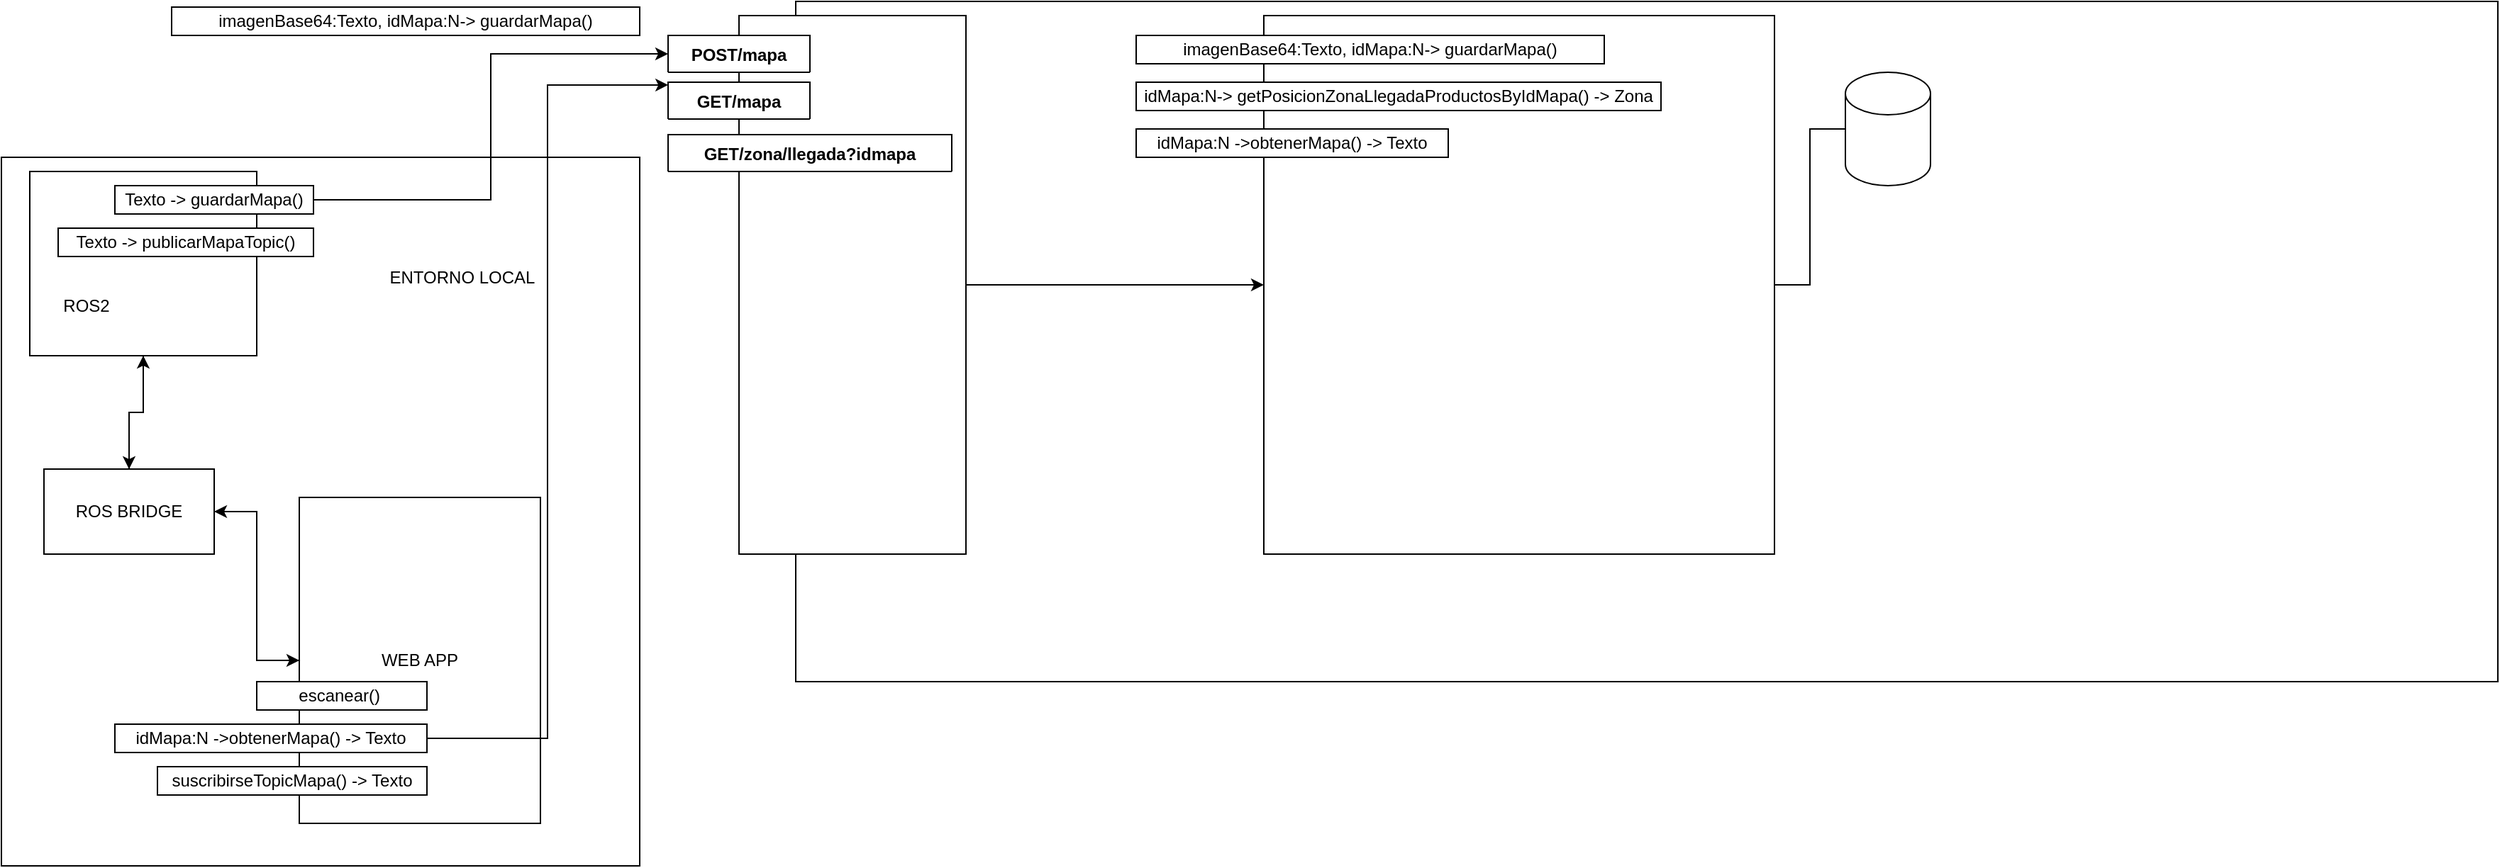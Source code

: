 <mxfile version="16.5.1" type="device" pages="2"><diagram id="qr7br0gcmP0g3dQFz3eZ" name="Logica Negocio"><mxGraphModel dx="1038" dy="649" grid="1" gridSize="10" guides="1" tooltips="1" connect="1" arrows="1" fold="1" page="1" pageScale="1" pageWidth="827" pageHeight="1169" math="0" shadow="0"><root><mxCell id="0"/><mxCell id="1" parent="0"/><mxCell id="V5HAuyEucex_Spe4lNq8-1" value="" style="rounded=0;whiteSpace=wrap;html=1;" parent="1" vertex="1"><mxGeometry x="570" y="10" width="1200" height="480" as="geometry"/></mxCell><mxCell id="V5HAuyEucex_Spe4lNq8-2" value="" style="rounded=0;whiteSpace=wrap;html=1;" parent="1" vertex="1"><mxGeometry x="10" y="120" width="450" height="500" as="geometry"/></mxCell><mxCell id="V5HAuyEucex_Spe4lNq8-14" style="edgeStyle=orthogonalEdgeStyle;rounded=0;orthogonalLoop=1;jettySize=auto;html=1;" parent="1" source="V5HAuyEucex_Spe4lNq8-3" target="V5HAuyEucex_Spe4lNq8-13" edge="1"><mxGeometry relative="1" as="geometry"/></mxCell><mxCell id="V5HAuyEucex_Spe4lNq8-19" style="edgeStyle=orthogonalEdgeStyle;rounded=0;orthogonalLoop=1;jettySize=auto;html=1;entryX=0;entryY=0.5;entryDx=0;entryDy=0;exitX=1;exitY=0.5;exitDx=0;exitDy=0;" parent="1" source="V5HAuyEucex_Spe4lNq8-24" target="1KXFwzLgJWa-YRm2-Oui-1" edge="1"><mxGeometry relative="1" as="geometry"><mxPoint x="460" y="50" as="targetPoint"/></mxGeometry></mxCell><mxCell id="V5HAuyEucex_Spe4lNq8-3" value="" style="rounded=0;whiteSpace=wrap;html=1;" parent="1" vertex="1"><mxGeometry x="30" y="130" width="160" height="130" as="geometry"/></mxCell><mxCell id="9l4VPNed63QghKo_KkzF-2" style="edgeStyle=orthogonalEdgeStyle;rounded=0;orthogonalLoop=1;jettySize=auto;html=1;entryX=1;entryY=0.5;entryDx=0;entryDy=0;endArrow=none;endFill=0;" parent="1" source="V5HAuyEucex_Spe4lNq8-4" target="V5HAuyEucex_Spe4lNq8-6" edge="1"><mxGeometry relative="1" as="geometry"/></mxCell><mxCell id="V5HAuyEucex_Spe4lNq8-4" value="" style="shape=cylinder3;whiteSpace=wrap;html=1;boundedLbl=1;backgroundOutline=1;size=15;" parent="1" vertex="1"><mxGeometry x="1310" y="60" width="60" height="80" as="geometry"/></mxCell><mxCell id="V5HAuyEucex_Spe4lNq8-20" style="edgeStyle=orthogonalEdgeStyle;rounded=0;orthogonalLoop=1;jettySize=auto;html=1;" parent="1" source="V5HAuyEucex_Spe4lNq8-5" target="V5HAuyEucex_Spe4lNq8-6" edge="1"><mxGeometry relative="1" as="geometry"/></mxCell><mxCell id="V5HAuyEucex_Spe4lNq8-5" value="" style="rounded=0;whiteSpace=wrap;html=1;" parent="1" vertex="1"><mxGeometry x="530" y="20" width="160" height="380" as="geometry"/></mxCell><mxCell id="V5HAuyEucex_Spe4lNq8-6" value="" style="rounded=0;whiteSpace=wrap;html=1;" parent="1" vertex="1"><mxGeometry x="900" y="20" width="360" height="380" as="geometry"/></mxCell><mxCell id="V5HAuyEucex_Spe4lNq8-9" value="imagenBase64:Texto, idMapa:N-&amp;gt; guardarMapa()" style="rounded=0;whiteSpace=wrap;html=1;autosize=1;" parent="1" vertex="1"><mxGeometry x="810" y="34" width="330" height="20" as="geometry"/></mxCell><mxCell id="V5HAuyEucex_Spe4lNq8-16" style="edgeStyle=orthogonalEdgeStyle;rounded=0;orthogonalLoop=1;jettySize=auto;html=1;entryX=1;entryY=0.5;entryDx=0;entryDy=0;" parent="1" source="V5HAuyEucex_Spe4lNq8-11" target="V5HAuyEucex_Spe4lNq8-13" edge="1"><mxGeometry relative="1" as="geometry"/></mxCell><mxCell id="V5HAuyEucex_Spe4lNq8-11" value="WEB APP" style="rounded=0;whiteSpace=wrap;html=1;" parent="1" vertex="1"><mxGeometry x="220" y="360" width="170" height="230" as="geometry"/></mxCell><mxCell id="V5HAuyEucex_Spe4lNq8-12" value="ENTORNO LOCAL" style="text;html=1;strokeColor=none;fillColor=none;align=center;verticalAlign=middle;whiteSpace=wrap;rounded=0;" parent="1" vertex="1"><mxGeometry x="270" y="190" width="130" height="30" as="geometry"/></mxCell><mxCell id="V5HAuyEucex_Spe4lNq8-15" style="edgeStyle=orthogonalEdgeStyle;rounded=0;orthogonalLoop=1;jettySize=auto;html=1;" parent="1" source="V5HAuyEucex_Spe4lNq8-13" target="V5HAuyEucex_Spe4lNq8-11" edge="1"><mxGeometry relative="1" as="geometry"/></mxCell><mxCell id="V5HAuyEucex_Spe4lNq8-17" style="edgeStyle=orthogonalEdgeStyle;rounded=0;orthogonalLoop=1;jettySize=auto;html=1;entryX=0.5;entryY=1;entryDx=0;entryDy=0;" parent="1" source="V5HAuyEucex_Spe4lNq8-13" target="V5HAuyEucex_Spe4lNq8-3" edge="1"><mxGeometry relative="1" as="geometry"/></mxCell><mxCell id="V5HAuyEucex_Spe4lNq8-13" value="ROS BRIDGE" style="rounded=0;whiteSpace=wrap;html=1;" parent="1" vertex="1"><mxGeometry x="40" y="340" width="120" height="60" as="geometry"/></mxCell><mxCell id="V5HAuyEucex_Spe4lNq8-22" value="escanear()&amp;nbsp;" style="rounded=0;whiteSpace=wrap;html=1;" parent="1" vertex="1"><mxGeometry x="190" y="490" width="120" height="20" as="geometry"/></mxCell><mxCell id="xhJGhQsPzWxKXCQC_ODU-6" style="edgeStyle=orthogonalEdgeStyle;rounded=0;orthogonalLoop=1;jettySize=auto;html=1;entryX=0.001;entryY=0.076;entryDx=0;entryDy=0;entryPerimeter=0;" edge="1" parent="1" source="V5HAuyEucex_Spe4lNq8-23" target="xhJGhQsPzWxKXCQC_ODU-2"><mxGeometry relative="1" as="geometry"/></mxCell><mxCell id="V5HAuyEucex_Spe4lNq8-23" value="idMapa:N -&amp;gt;obtenerMapa() -&amp;gt; Texto" style="rounded=0;whiteSpace=wrap;html=1;" parent="1" vertex="1"><mxGeometry x="90" y="520" width="220" height="20" as="geometry"/></mxCell><mxCell id="V5HAuyEucex_Spe4lNq8-24" value="Texto -&amp;gt; guardarMapa()" style="rounded=0;whiteSpace=wrap;html=1;" parent="1" vertex="1"><mxGeometry x="90" y="140" width="140" height="20" as="geometry"/></mxCell><mxCell id="V5HAuyEucex_Spe4lNq8-27" value="Texto -&amp;gt; publicarMapaTopic()" style="rounded=0;whiteSpace=wrap;html=1;" parent="1" vertex="1"><mxGeometry x="50" y="170" width="180" height="20" as="geometry"/></mxCell><mxCell id="V5HAuyEucex_Spe4lNq8-28" value="suscribirseTopicMapa() -&amp;gt; Texto" style="rounded=0;whiteSpace=wrap;html=1;" parent="1" vertex="1"><mxGeometry x="120" y="550" width="190" height="20" as="geometry"/></mxCell><mxCell id="V5HAuyEucex_Spe4lNq8-29" value="ROS2" style="text;html=1;strokeColor=none;fillColor=none;align=center;verticalAlign=middle;whiteSpace=wrap;rounded=0;" parent="1" vertex="1"><mxGeometry x="40" y="210" width="60" height="30" as="geometry"/></mxCell><mxCell id="1KXFwzLgJWa-YRm2-Oui-1" value="POST/mapa" style="swimlane;fontStyle=1;align=center;verticalAlign=top;childLayout=stackLayout;horizontal=1;startSize=26;horizontalStack=0;resizeParent=1;resizeParentMax=0;resizeLast=0;collapsible=1;marginBottom=0;" parent="1" vertex="1" collapsed="1"><mxGeometry x="480" y="34" width="100" height="26" as="geometry"><mxRectangle x="480" y="34" width="300" height="140" as="alternateBounds"/></mxGeometry></mxCell><mxCell id="1KXFwzLgJWa-YRm2-Oui-2" value="Request: { idMapa:N,  imagen:Texto }" style="text;strokeColor=none;fillColor=default;align=left;verticalAlign=top;spacingLeft=4;spacingRight=4;overflow=hidden;rotatable=0;points=[[0,0.5],[1,0.5]];portConstraint=eastwest;" parent="1KXFwzLgJWa-YRm2-Oui-1" vertex="1"><mxGeometry y="26" width="300" height="26" as="geometry"/></mxCell><mxCell id="1KXFwzLgJWa-YRm2-Oui-3" value="" style="line;strokeWidth=1;fillColor=none;align=left;verticalAlign=middle;spacingTop=-1;spacingLeft=3;spacingRight=3;rotatable=0;labelPosition=right;points=[];portConstraint=eastwest;" parent="1KXFwzLgJWa-YRm2-Oui-1" vertex="1"><mxGeometry y="52" width="300" height="8" as="geometry"/></mxCell><mxCell id="1KXFwzLgJWa-YRm2-Oui-4" value="Respuestas:&#10;    200 OK&#10;    500 - {mensaje: &quot;No existe un mapa con ese id&quot;}&#10;    400 - {mensaje: &quot;Falta algun parametro&quot;}" style="text;align=left;verticalAlign=top;spacingLeft=4;spacingRight=4;overflow=hidden;rotatable=0;points=[[0,0.5],[1,0.5]];portConstraint=eastwest;fillColor=default;" parent="1KXFwzLgJWa-YRm2-Oui-1" vertex="1"><mxGeometry y="60" width="300" height="80" as="geometry"/></mxCell><mxCell id="A1_ffEyif7cvSU4tj48l-1" value="imagenBase64:Texto, idMapa:N-&amp;gt; guardarMapa()" style="rounded=0;whiteSpace=wrap;html=1;autosize=1;" parent="1" vertex="1"><mxGeometry x="130" y="14" width="330" height="20" as="geometry"/></mxCell><mxCell id="_4uroS1KP7SOoJTGzhsw-5" value="idMapa:N-&amp;gt; getPosicionZonaLlegadaProductosByIdMapa() -&amp;gt; Zona" style="rounded=0;whiteSpace=wrap;html=1;autosize=1;" parent="1" vertex="1"><mxGeometry x="810" y="67" width="370" height="20" as="geometry"/></mxCell><mxCell id="_4uroS1KP7SOoJTGzhsw-1" value="GET/zona/llegada?idmapa" style="swimlane;fontStyle=1;align=center;verticalAlign=top;childLayout=stackLayout;horizontal=1;startSize=26;horizontalStack=0;resizeParent=1;resizeParentMax=0;resizeLast=0;collapsible=1;marginBottom=0;" parent="1" vertex="1" collapsed="1"><mxGeometry x="480" y="104" width="200" height="26" as="geometry"><mxRectangle x="475" y="114" width="300" height="260" as="alternateBounds"/></mxGeometry></mxCell><mxCell id="_4uroS1KP7SOoJTGzhsw-2" value="Request: { idMapa:N }" style="text;strokeColor=none;fillColor=default;align=left;verticalAlign=top;spacingLeft=4;spacingRight=4;overflow=hidden;rotatable=0;points=[[0,0.5],[1,0.5]];portConstraint=eastwest;" parent="_4uroS1KP7SOoJTGzhsw-1" vertex="1"><mxGeometry y="26" width="300" height="26" as="geometry"/></mxCell><mxCell id="_4uroS1KP7SOoJTGzhsw-3" value="" style="line;strokeWidth=1;fillColor=none;align=left;verticalAlign=middle;spacingTop=-1;spacingLeft=3;spacingRight=3;rotatable=0;labelPosition=right;points=[];portConstraint=eastwest;" parent="_4uroS1KP7SOoJTGzhsw-1" vertex="1"><mxGeometry y="52" width="300" height="8" as="geometry"/></mxCell><mxCell id="_4uroS1KP7SOoJTGzhsw-4" value="Respuestas:&#10;    200 OK {&#10;    &quot;nombre&quot;: &quot;llegeda&quot;,&#10;    &quot;mapa&quot;: 1,&#10;    &quot;xSuperior&quot;: 1,&#10;    &quot;ySuperior&quot;: 2,&#10;    &quot;xInferior&quot;: 1,&#10;    &quot;yInferior&quot;: 2&#10;}    &#10;500 - {mensaje: &quot;Ese mapa no tiene una zona de llegada asignada&quot;}&#10;    &#10;400 - {mensaje: &quot;Falta algun parametro&quot;}" style="text;align=left;verticalAlign=top;spacingLeft=4;spacingRight=4;overflow=hidden;rotatable=0;points=[[0,0.5],[1,0.5]];portConstraint=eastwest;fillColor=default;" parent="_4uroS1KP7SOoJTGzhsw-1" vertex="1"><mxGeometry y="60" width="300" height="200" as="geometry"/></mxCell><mxCell id="xhJGhQsPzWxKXCQC_ODU-2" value="GET/mapa" style="swimlane;fontStyle=1;align=center;verticalAlign=top;childLayout=stackLayout;horizontal=1;startSize=26;horizontalStack=0;resizeParent=1;resizeParentMax=0;resizeLast=0;collapsible=1;marginBottom=0;" vertex="1" collapsed="1" parent="1"><mxGeometry x="480" y="67" width="100" height="26" as="geometry"><mxRectangle x="480" y="67" width="300" height="140" as="alternateBounds"/></mxGeometry></mxCell><mxCell id="xhJGhQsPzWxKXCQC_ODU-3" value="Parametros: { idMapa:N }" style="text;strokeColor=none;fillColor=default;align=left;verticalAlign=top;spacingLeft=4;spacingRight=4;overflow=hidden;rotatable=0;points=[[0,0.5],[1,0.5]];portConstraint=eastwest;" vertex="1" parent="xhJGhQsPzWxKXCQC_ODU-2"><mxGeometry y="26" width="300" height="26" as="geometry"/></mxCell><mxCell id="xhJGhQsPzWxKXCQC_ODU-4" value="" style="line;strokeWidth=1;fillColor=none;align=left;verticalAlign=middle;spacingTop=-1;spacingLeft=3;spacingRight=3;rotatable=0;labelPosition=right;points=[];portConstraint=eastwest;" vertex="1" parent="xhJGhQsPzWxKXCQC_ODU-2"><mxGeometry y="52" width="300" height="8" as="geometry"/></mxCell><mxCell id="xhJGhQsPzWxKXCQC_ODU-5" value="Respuestas:&#10;    200 OK {imagen:Texto, puntoOrigen:{x,y}}&#10;    500 - {mensaje: &quot;No existe un mapa con ese id&quot;}&#10;    400 - {mensaje: &quot;Falta algun parametro&quot;}" style="text;align=left;verticalAlign=top;spacingLeft=4;spacingRight=4;overflow=hidden;rotatable=0;points=[[0,0.5],[1,0.5]];portConstraint=eastwest;fillColor=default;" vertex="1" parent="xhJGhQsPzWxKXCQC_ODU-2"><mxGeometry y="60" width="300" height="80" as="geometry"/></mxCell><mxCell id="xhJGhQsPzWxKXCQC_ODU-7" value="idMapa:N -&amp;gt;obtenerMapa() -&amp;gt; Texto" style="rounded=0;whiteSpace=wrap;html=1;" vertex="1" parent="1"><mxGeometry x="810" y="100" width="220" height="20" as="geometry"/></mxCell></root></mxGraphModel></diagram><diagram id="j1-sHolz0AxUesMCTDj7" name="Entidad Relacion"><mxGraphModel dx="1038" dy="649" grid="1" gridSize="10" guides="1" tooltips="1" connect="1" arrows="1" fold="1" page="1" pageScale="1" pageWidth="827" pageHeight="1169" math="0" shadow="0"><root><mxCell id="xTQx5OwVtkUul9D9zM_5-0"/><mxCell id="xTQx5OwVtkUul9D9zM_5-1" parent="xTQx5OwVtkUul9D9zM_5-0"/><mxCell id="xTQx5OwVtkUul9D9zM_5-7" value="mapa" style="shape=table;startSize=30;container=1;collapsible=1;childLayout=tableLayout;fixedRows=1;rowLines=0;fontStyle=1;align=center;resizeLast=1;" parent="xTQx5OwVtkUul9D9zM_5-1" vertex="1"><mxGeometry x="360" y="330" width="180" height="150" as="geometry"/></mxCell><mxCell id="xTQx5OwVtkUul9D9zM_5-8" value="" style="shape=tableRow;horizontal=0;startSize=0;swimlaneHead=0;swimlaneBody=0;fillColor=none;collapsible=0;dropTarget=0;points=[[0,0.5],[1,0.5]];portConstraint=eastwest;top=0;left=0;right=0;bottom=1;" parent="xTQx5OwVtkUul9D9zM_5-7" vertex="1"><mxGeometry y="30" width="180" height="30" as="geometry"/></mxCell><mxCell id="xTQx5OwVtkUul9D9zM_5-9" value="PK" style="shape=partialRectangle;connectable=0;fillColor=none;top=0;left=0;bottom=0;right=0;fontStyle=1;overflow=hidden;" parent="xTQx5OwVtkUul9D9zM_5-8" vertex="1"><mxGeometry width="30" height="30" as="geometry"><mxRectangle width="30" height="30" as="alternateBounds"/></mxGeometry></mxCell><mxCell id="xTQx5OwVtkUul9D9zM_5-10" value="id" style="shape=partialRectangle;connectable=0;fillColor=none;top=0;left=0;bottom=0;right=0;align=left;spacingLeft=6;fontStyle=5;overflow=hidden;" parent="xTQx5OwVtkUul9D9zM_5-8" vertex="1"><mxGeometry x="30" width="150" height="30" as="geometry"><mxRectangle width="150" height="30" as="alternateBounds"/></mxGeometry></mxCell><mxCell id="xTQx5OwVtkUul9D9zM_5-11" value="" style="shape=tableRow;horizontal=0;startSize=0;swimlaneHead=0;swimlaneBody=0;fillColor=none;collapsible=0;dropTarget=0;points=[[0,0.5],[1,0.5]];portConstraint=eastwest;top=0;left=0;right=0;bottom=0;" parent="xTQx5OwVtkUul9D9zM_5-7" vertex="1"><mxGeometry y="60" width="180" height="30" as="geometry"/></mxCell><mxCell id="xTQx5OwVtkUul9D9zM_5-12" value="" style="shape=partialRectangle;connectable=0;fillColor=none;top=0;left=0;bottom=0;right=0;editable=1;overflow=hidden;" parent="xTQx5OwVtkUul9D9zM_5-11" vertex="1"><mxGeometry width="30" height="30" as="geometry"><mxRectangle width="30" height="30" as="alternateBounds"/></mxGeometry></mxCell><mxCell id="xTQx5OwVtkUul9D9zM_5-13" value="imagen" style="shape=partialRectangle;connectable=0;fillColor=none;top=0;left=0;bottom=0;right=0;align=left;spacingLeft=6;overflow=hidden;" parent="xTQx5OwVtkUul9D9zM_5-11" vertex="1"><mxGeometry x="30" width="150" height="30" as="geometry"><mxRectangle width="150" height="30" as="alternateBounds"/></mxGeometry></mxCell><mxCell id="xTQx5OwVtkUul9D9zM_5-14" value="" style="shape=tableRow;horizontal=0;startSize=0;swimlaneHead=0;swimlaneBody=0;fillColor=none;collapsible=0;dropTarget=0;points=[[0,0.5],[1,0.5]];portConstraint=eastwest;top=0;left=0;right=0;bottom=0;" parent="xTQx5OwVtkUul9D9zM_5-7" vertex="1"><mxGeometry y="90" width="180" height="30" as="geometry"/></mxCell><mxCell id="xTQx5OwVtkUul9D9zM_5-15" value="" style="shape=partialRectangle;connectable=0;fillColor=none;top=0;left=0;bottom=0;right=0;editable=1;overflow=hidden;" parent="xTQx5OwVtkUul9D9zM_5-14" vertex="1"><mxGeometry width="30" height="30" as="geometry"><mxRectangle width="30" height="30" as="alternateBounds"/></mxGeometry></mxCell><mxCell id="xTQx5OwVtkUul9D9zM_5-16" value="" style="shape=partialRectangle;connectable=0;fillColor=none;top=0;left=0;bottom=0;right=0;align=left;spacingLeft=6;overflow=hidden;" parent="xTQx5OwVtkUul9D9zM_5-14" vertex="1"><mxGeometry x="30" width="150" height="30" as="geometry"><mxRectangle width="150" height="30" as="alternateBounds"/></mxGeometry></mxCell><mxCell id="xTQx5OwVtkUul9D9zM_5-17" value="" style="shape=tableRow;horizontal=0;startSize=0;swimlaneHead=0;swimlaneBody=0;fillColor=none;collapsible=0;dropTarget=0;points=[[0,0.5],[1,0.5]];portConstraint=eastwest;top=0;left=0;right=0;bottom=0;" parent="xTQx5OwVtkUul9D9zM_5-7" vertex="1"><mxGeometry y="120" width="180" height="30" as="geometry"/></mxCell><mxCell id="xTQx5OwVtkUul9D9zM_5-18" value="" style="shape=partialRectangle;connectable=0;fillColor=none;top=0;left=0;bottom=0;right=0;editable=1;overflow=hidden;" parent="xTQx5OwVtkUul9D9zM_5-17" vertex="1"><mxGeometry width="30" height="30" as="geometry"><mxRectangle width="30" height="30" as="alternateBounds"/></mxGeometry></mxCell><mxCell id="xTQx5OwVtkUul9D9zM_5-19" value="" style="shape=partialRectangle;connectable=0;fillColor=none;top=0;left=0;bottom=0;right=0;align=left;spacingLeft=6;overflow=hidden;" parent="xTQx5OwVtkUul9D9zM_5-17" vertex="1"><mxGeometry x="30" width="150" height="30" as="geometry"><mxRectangle width="150" height="30" as="alternateBounds"/></mxGeometry></mxCell><mxCell id="xTQx5OwVtkUul9D9zM_5-20" value="BD: Automatix" style="text;html=1;strokeColor=none;fillColor=none;align=center;verticalAlign=middle;whiteSpace=wrap;rounded=0;" parent="xTQx5OwVtkUul9D9zM_5-1" vertex="1"><mxGeometry x="30" y="20" width="140" height="30" as="geometry"/></mxCell><mxCell id="xTQx5OwVtkUul9D9zM_5-21" value="Usuario" style="shape=table;startSize=30;container=1;collapsible=1;childLayout=tableLayout;fixedRows=1;rowLines=0;fontStyle=1;align=center;resizeLast=1;" parent="xTQx5OwVtkUul9D9zM_5-1" vertex="1"><mxGeometry x="360" y="90" width="180" height="180" as="geometry"/></mxCell><mxCell id="xTQx5OwVtkUul9D9zM_5-22" value="" style="shape=tableRow;horizontal=0;startSize=0;swimlaneHead=0;swimlaneBody=0;fillColor=none;collapsible=0;dropTarget=0;points=[[0,0.5],[1,0.5]];portConstraint=eastwest;top=0;left=0;right=0;bottom=1;" parent="xTQx5OwVtkUul9D9zM_5-21" vertex="1"><mxGeometry y="30" width="180" height="30" as="geometry"/></mxCell><mxCell id="xTQx5OwVtkUul9D9zM_5-23" value="PK" style="shape=partialRectangle;connectable=0;fillColor=none;top=0;left=0;bottom=0;right=0;fontStyle=1;overflow=hidden;" parent="xTQx5OwVtkUul9D9zM_5-22" vertex="1"><mxGeometry width="30" height="30" as="geometry"><mxRectangle width="30" height="30" as="alternateBounds"/></mxGeometry></mxCell><mxCell id="xTQx5OwVtkUul9D9zM_5-24" value="id" style="shape=partialRectangle;connectable=0;fillColor=none;top=0;left=0;bottom=0;right=0;align=left;spacingLeft=6;fontStyle=5;overflow=hidden;" parent="xTQx5OwVtkUul9D9zM_5-22" vertex="1"><mxGeometry x="30" width="150" height="30" as="geometry"><mxRectangle width="150" height="30" as="alternateBounds"/></mxGeometry></mxCell><mxCell id="xTQx5OwVtkUul9D9zM_5-25" value="" style="shape=tableRow;horizontal=0;startSize=0;swimlaneHead=0;swimlaneBody=0;fillColor=none;collapsible=0;dropTarget=0;points=[[0,0.5],[1,0.5]];portConstraint=eastwest;top=0;left=0;right=0;bottom=0;" parent="xTQx5OwVtkUul9D9zM_5-21" vertex="1"><mxGeometry y="60" width="180" height="30" as="geometry"/></mxCell><mxCell id="xTQx5OwVtkUul9D9zM_5-26" value="" style="shape=partialRectangle;connectable=0;fillColor=none;top=0;left=0;bottom=0;right=0;editable=1;overflow=hidden;" parent="xTQx5OwVtkUul9D9zM_5-25" vertex="1"><mxGeometry width="30" height="30" as="geometry"><mxRectangle width="30" height="30" as="alternateBounds"/></mxGeometry></mxCell><mxCell id="xTQx5OwVtkUul9D9zM_5-27" value="correo   " style="shape=partialRectangle;connectable=0;fillColor=none;top=0;left=0;bottom=0;right=0;align=left;spacingLeft=6;overflow=hidden;" parent="xTQx5OwVtkUul9D9zM_5-25" vertex="1"><mxGeometry x="30" width="150" height="30" as="geometry"><mxRectangle width="150" height="30" as="alternateBounds"/></mxGeometry></mxCell><mxCell id="xTQx5OwVtkUul9D9zM_5-28" value="" style="shape=tableRow;horizontal=0;startSize=0;swimlaneHead=0;swimlaneBody=0;fillColor=none;collapsible=0;dropTarget=0;points=[[0,0.5],[1,0.5]];portConstraint=eastwest;top=0;left=0;right=0;bottom=0;" parent="xTQx5OwVtkUul9D9zM_5-21" vertex="1"><mxGeometry y="90" width="180" height="30" as="geometry"/></mxCell><mxCell id="xTQx5OwVtkUul9D9zM_5-29" value="" style="shape=partialRectangle;connectable=0;fillColor=none;top=0;left=0;bottom=0;right=0;editable=1;overflow=hidden;" parent="xTQx5OwVtkUul9D9zM_5-28" vertex="1"><mxGeometry width="30" height="30" as="geometry"><mxRectangle width="30" height="30" as="alternateBounds"/></mxGeometry></mxCell><mxCell id="xTQx5OwVtkUul9D9zM_5-30" value="password" style="shape=partialRectangle;connectable=0;fillColor=none;top=0;left=0;bottom=0;right=0;align=left;spacingLeft=6;overflow=hidden;" parent="xTQx5OwVtkUul9D9zM_5-28" vertex="1"><mxGeometry x="30" width="150" height="30" as="geometry"><mxRectangle width="150" height="30" as="alternateBounds"/></mxGeometry></mxCell><mxCell id="8DTdHLEjGKgoNXfogA92-0" value="" style="shape=tableRow;horizontal=0;startSize=0;swimlaneHead=0;swimlaneBody=0;fillColor=none;collapsible=0;dropTarget=0;points=[[0,0.5],[1,0.5]];portConstraint=eastwest;top=0;left=0;right=0;bottom=0;" parent="xTQx5OwVtkUul9D9zM_5-21" vertex="1"><mxGeometry y="120" width="180" height="30" as="geometry"/></mxCell><mxCell id="8DTdHLEjGKgoNXfogA92-1" value="FK" style="shape=partialRectangle;connectable=0;fillColor=none;top=0;left=0;bottom=0;right=0;editable=1;overflow=hidden;" parent="8DTdHLEjGKgoNXfogA92-0" vertex="1"><mxGeometry width="30" height="30" as="geometry"><mxRectangle width="30" height="30" as="alternateBounds"/></mxGeometry></mxCell><mxCell id="8DTdHLEjGKgoNXfogA92-2" value="mapa" style="shape=partialRectangle;connectable=0;fillColor=none;top=0;left=0;bottom=0;right=0;align=left;spacingLeft=6;overflow=hidden;" parent="8DTdHLEjGKgoNXfogA92-0" vertex="1"><mxGeometry x="30" width="150" height="30" as="geometry"><mxRectangle width="150" height="30" as="alternateBounds"/></mxGeometry></mxCell><mxCell id="xTQx5OwVtkUul9D9zM_5-31" value="" style="shape=tableRow;horizontal=0;startSize=0;swimlaneHead=0;swimlaneBody=0;fillColor=none;collapsible=0;dropTarget=0;points=[[0,0.5],[1,0.5]];portConstraint=eastwest;top=0;left=0;right=0;bottom=0;" parent="xTQx5OwVtkUul9D9zM_5-21" vertex="1"><mxGeometry y="150" width="180" height="30" as="geometry"/></mxCell><mxCell id="xTQx5OwVtkUul9D9zM_5-32" value="" style="shape=partialRectangle;connectable=0;fillColor=none;top=0;left=0;bottom=0;right=0;editable=1;overflow=hidden;" parent="xTQx5OwVtkUul9D9zM_5-31" vertex="1"><mxGeometry width="30" height="30" as="geometry"><mxRectangle width="30" height="30" as="alternateBounds"/></mxGeometry></mxCell><mxCell id="xTQx5OwVtkUul9D9zM_5-33" value="" style="shape=partialRectangle;connectable=0;fillColor=none;top=0;left=0;bottom=0;right=0;align=left;spacingLeft=6;overflow=hidden;" parent="xTQx5OwVtkUul9D9zM_5-31" vertex="1"><mxGeometry x="30" width="150" height="30" as="geometry"><mxRectangle width="150" height="30" as="alternateBounds"/></mxGeometry></mxCell><mxCell id="xTQx5OwVtkUul9D9zM_5-34" value="Robot" style="shape=table;startSize=30;container=1;collapsible=1;childLayout=tableLayout;fixedRows=1;rowLines=0;fontStyle=1;align=center;resizeLast=1;" parent="xTQx5OwVtkUul9D9zM_5-1" vertex="1"><mxGeometry x="50" y="140" width="180" height="150" as="geometry"/></mxCell><mxCell id="xTQx5OwVtkUul9D9zM_5-35" value="" style="shape=tableRow;horizontal=0;startSize=0;swimlaneHead=0;swimlaneBody=0;fillColor=none;collapsible=0;dropTarget=0;points=[[0,0.5],[1,0.5]];portConstraint=eastwest;top=0;left=0;right=0;bottom=1;" parent="xTQx5OwVtkUul9D9zM_5-34" vertex="1"><mxGeometry y="30" width="180" height="30" as="geometry"/></mxCell><mxCell id="xTQx5OwVtkUul9D9zM_5-36" value="PK" style="shape=partialRectangle;connectable=0;fillColor=none;top=0;left=0;bottom=0;right=0;fontStyle=1;overflow=hidden;" parent="xTQx5OwVtkUul9D9zM_5-35" vertex="1"><mxGeometry width="30" height="30" as="geometry"><mxRectangle width="30" height="30" as="alternateBounds"/></mxGeometry></mxCell><mxCell id="xTQx5OwVtkUul9D9zM_5-37" value="id" style="shape=partialRectangle;connectable=0;fillColor=none;top=0;left=0;bottom=0;right=0;align=left;spacingLeft=6;fontStyle=5;overflow=hidden;" parent="xTQx5OwVtkUul9D9zM_5-35" vertex="1"><mxGeometry x="30" width="150" height="30" as="geometry"><mxRectangle width="150" height="30" as="alternateBounds"/></mxGeometry></mxCell><mxCell id="xTQx5OwVtkUul9D9zM_5-38" value="" style="shape=tableRow;horizontal=0;startSize=0;swimlaneHead=0;swimlaneBody=0;fillColor=none;collapsible=0;dropTarget=0;points=[[0,0.5],[1,0.5]];portConstraint=eastwest;top=0;left=0;right=0;bottom=0;" parent="xTQx5OwVtkUul9D9zM_5-34" vertex="1"><mxGeometry y="60" width="180" height="30" as="geometry"/></mxCell><mxCell id="xTQx5OwVtkUul9D9zM_5-39" value="FK" style="shape=partialRectangle;connectable=0;fillColor=none;top=0;left=0;bottom=0;right=0;editable=1;overflow=hidden;" parent="xTQx5OwVtkUul9D9zM_5-38" vertex="1"><mxGeometry width="30" height="30" as="geometry"><mxRectangle width="30" height="30" as="alternateBounds"/></mxGeometry></mxCell><mxCell id="xTQx5OwVtkUul9D9zM_5-40" value="mapa" style="shape=partialRectangle;connectable=0;fillColor=none;top=0;left=0;bottom=0;right=0;align=left;spacingLeft=6;overflow=hidden;" parent="xTQx5OwVtkUul9D9zM_5-38" vertex="1"><mxGeometry x="30" width="150" height="30" as="geometry"><mxRectangle width="150" height="30" as="alternateBounds"/></mxGeometry></mxCell><mxCell id="xTQx5OwVtkUul9D9zM_5-41" value="" style="shape=tableRow;horizontal=0;startSize=0;swimlaneHead=0;swimlaneBody=0;fillColor=none;collapsible=0;dropTarget=0;points=[[0,0.5],[1,0.5]];portConstraint=eastwest;top=0;left=0;right=0;bottom=0;" parent="xTQx5OwVtkUul9D9zM_5-34" vertex="1"><mxGeometry y="90" width="180" height="30" as="geometry"/></mxCell><mxCell id="xTQx5OwVtkUul9D9zM_5-42" value="" style="shape=partialRectangle;connectable=0;fillColor=none;top=0;left=0;bottom=0;right=0;editable=1;overflow=hidden;" parent="xTQx5OwVtkUul9D9zM_5-41" vertex="1"><mxGeometry width="30" height="30" as="geometry"><mxRectangle width="30" height="30" as="alternateBounds"/></mxGeometry></mxCell><mxCell id="xTQx5OwVtkUul9D9zM_5-43" value="" style="shape=partialRectangle;connectable=0;fillColor=none;top=0;left=0;bottom=0;right=0;align=left;spacingLeft=6;overflow=hidden;" parent="xTQx5OwVtkUul9D9zM_5-41" vertex="1"><mxGeometry x="30" width="150" height="30" as="geometry"><mxRectangle width="150" height="30" as="alternateBounds"/></mxGeometry></mxCell><mxCell id="xTQx5OwVtkUul9D9zM_5-44" value="" style="shape=tableRow;horizontal=0;startSize=0;swimlaneHead=0;swimlaneBody=0;fillColor=none;collapsible=0;dropTarget=0;points=[[0,0.5],[1,0.5]];portConstraint=eastwest;top=0;left=0;right=0;bottom=0;" parent="xTQx5OwVtkUul9D9zM_5-34" vertex="1"><mxGeometry y="120" width="180" height="30" as="geometry"/></mxCell><mxCell id="xTQx5OwVtkUul9D9zM_5-45" value="" style="shape=partialRectangle;connectable=0;fillColor=none;top=0;left=0;bottom=0;right=0;editable=1;overflow=hidden;" parent="xTQx5OwVtkUul9D9zM_5-44" vertex="1"><mxGeometry width="30" height="30" as="geometry"><mxRectangle width="30" height="30" as="alternateBounds"/></mxGeometry></mxCell><mxCell id="xTQx5OwVtkUul9D9zM_5-46" value="" style="shape=partialRectangle;connectable=0;fillColor=none;top=0;left=0;bottom=0;right=0;align=left;spacingLeft=6;overflow=hidden;" parent="xTQx5OwVtkUul9D9zM_5-44" vertex="1"><mxGeometry x="30" width="150" height="30" as="geometry"><mxRectangle width="150" height="30" as="alternateBounds"/></mxGeometry></mxCell><mxCell id="xTQx5OwVtkUul9D9zM_5-47" value="Zonas" style="shape=table;startSize=30;container=1;collapsible=1;childLayout=tableLayout;fixedRows=1;rowLines=0;fontStyle=1;align=center;resizeLast=1;" parent="xTQx5OwVtkUul9D9zM_5-1" vertex="1"><mxGeometry x="620" y="90" width="180" height="210" as="geometry"/></mxCell><mxCell id="xTQx5OwVtkUul9D9zM_5-48" value="" style="shape=tableRow;horizontal=0;startSize=0;swimlaneHead=0;swimlaneBody=0;fillColor=none;collapsible=0;dropTarget=0;points=[[0,0.5],[1,0.5]];portConstraint=eastwest;top=0;left=0;right=0;bottom=1;" parent="xTQx5OwVtkUul9D9zM_5-47" vertex="1"><mxGeometry y="30" width="180" height="30" as="geometry"/></mxCell><mxCell id="xTQx5OwVtkUul9D9zM_5-49" value="PK" style="shape=partialRectangle;connectable=0;fillColor=none;top=0;left=0;bottom=0;right=0;fontStyle=1;overflow=hidden;" parent="xTQx5OwVtkUul9D9zM_5-48" vertex="1"><mxGeometry width="30" height="30" as="geometry"><mxRectangle width="30" height="30" as="alternateBounds"/></mxGeometry></mxCell><mxCell id="xTQx5OwVtkUul9D9zM_5-50" value="nombre" style="shape=partialRectangle;connectable=0;fillColor=none;top=0;left=0;bottom=0;right=0;align=left;spacingLeft=6;fontStyle=5;overflow=hidden;" parent="xTQx5OwVtkUul9D9zM_5-48" vertex="1"><mxGeometry x="30" width="150" height="30" as="geometry"><mxRectangle width="150" height="30" as="alternateBounds"/></mxGeometry></mxCell><mxCell id="xTQx5OwVtkUul9D9zM_5-51" value="" style="shape=tableRow;horizontal=0;startSize=0;swimlaneHead=0;swimlaneBody=0;fillColor=none;collapsible=0;dropTarget=0;points=[[0,0.5],[1,0.5]];portConstraint=eastwest;top=0;left=0;right=0;bottom=0;" parent="xTQx5OwVtkUul9D9zM_5-47" vertex="1"><mxGeometry y="60" width="180" height="30" as="geometry"/></mxCell><mxCell id="xTQx5OwVtkUul9D9zM_5-52" value="FK" style="shape=partialRectangle;connectable=0;fillColor=none;top=0;left=0;bottom=0;right=0;editable=1;overflow=hidden;" parent="xTQx5OwVtkUul9D9zM_5-51" vertex="1"><mxGeometry width="30" height="30" as="geometry"><mxRectangle width="30" height="30" as="alternateBounds"/></mxGeometry></mxCell><mxCell id="xTQx5OwVtkUul9D9zM_5-53" value="mapa" style="shape=partialRectangle;connectable=0;fillColor=none;top=0;left=0;bottom=0;right=0;align=left;spacingLeft=6;overflow=hidden;" parent="xTQx5OwVtkUul9D9zM_5-51" vertex="1"><mxGeometry x="30" width="150" height="30" as="geometry"><mxRectangle width="150" height="30" as="alternateBounds"/></mxGeometry></mxCell><mxCell id="xTQx5OwVtkUul9D9zM_5-54" value="" style="shape=tableRow;horizontal=0;startSize=0;swimlaneHead=0;swimlaneBody=0;fillColor=none;collapsible=0;dropTarget=0;points=[[0,0.5],[1,0.5]];portConstraint=eastwest;top=0;left=0;right=0;bottom=0;" parent="xTQx5OwVtkUul9D9zM_5-47" vertex="1"><mxGeometry y="90" width="180" height="30" as="geometry"/></mxCell><mxCell id="xTQx5OwVtkUul9D9zM_5-55" value="" style="shape=partialRectangle;connectable=0;fillColor=none;top=0;left=0;bottom=0;right=0;editable=1;overflow=hidden;" parent="xTQx5OwVtkUul9D9zM_5-54" vertex="1"><mxGeometry width="30" height="30" as="geometry"><mxRectangle width="30" height="30" as="alternateBounds"/></mxGeometry></mxCell><mxCell id="xTQx5OwVtkUul9D9zM_5-56" value="xSuperior" style="shape=partialRectangle;connectable=0;fillColor=none;top=0;left=0;bottom=0;right=0;align=left;spacingLeft=6;overflow=hidden;" parent="xTQx5OwVtkUul9D9zM_5-54" vertex="1"><mxGeometry x="30" width="150" height="30" as="geometry"><mxRectangle width="150" height="30" as="alternateBounds"/></mxGeometry></mxCell><mxCell id="xTQx5OwVtkUul9D9zM_5-72" value="" style="shape=tableRow;horizontal=0;startSize=0;swimlaneHead=0;swimlaneBody=0;fillColor=none;collapsible=0;dropTarget=0;points=[[0,0.5],[1,0.5]];portConstraint=eastwest;top=0;left=0;right=0;bottom=0;" parent="xTQx5OwVtkUul9D9zM_5-47" vertex="1"><mxGeometry y="120" width="180" height="30" as="geometry"/></mxCell><mxCell id="xTQx5OwVtkUul9D9zM_5-73" value="" style="shape=partialRectangle;connectable=0;fillColor=none;top=0;left=0;bottom=0;right=0;fontStyle=0;overflow=hidden;" parent="xTQx5OwVtkUul9D9zM_5-72" vertex="1"><mxGeometry width="30" height="30" as="geometry"><mxRectangle width="30" height="30" as="alternateBounds"/></mxGeometry></mxCell><mxCell id="xTQx5OwVtkUul9D9zM_5-74" value="ySuperior" style="shape=partialRectangle;connectable=0;fillColor=none;top=0;left=0;bottom=0;right=0;align=left;spacingLeft=6;fontStyle=0;overflow=hidden;" parent="xTQx5OwVtkUul9D9zM_5-72" vertex="1"><mxGeometry x="30" width="150" height="30" as="geometry"><mxRectangle width="150" height="30" as="alternateBounds"/></mxGeometry></mxCell><mxCell id="xTQx5OwVtkUul9D9zM_5-57" value="" style="shape=tableRow;horizontal=0;startSize=0;swimlaneHead=0;swimlaneBody=0;fillColor=none;collapsible=0;dropTarget=0;points=[[0,0.5],[1,0.5]];portConstraint=eastwest;top=0;left=0;right=0;bottom=0;" parent="xTQx5OwVtkUul9D9zM_5-47" vertex="1"><mxGeometry y="150" width="180" height="30" as="geometry"/></mxCell><mxCell id="xTQx5OwVtkUul9D9zM_5-58" value="" style="shape=partialRectangle;connectable=0;fillColor=none;top=0;left=0;bottom=0;right=0;editable=1;overflow=hidden;" parent="xTQx5OwVtkUul9D9zM_5-57" vertex="1"><mxGeometry width="30" height="30" as="geometry"><mxRectangle width="30" height="30" as="alternateBounds"/></mxGeometry></mxCell><mxCell id="xTQx5OwVtkUul9D9zM_5-59" value="xInferior" style="shape=partialRectangle;connectable=0;fillColor=none;top=0;left=0;bottom=0;right=0;align=left;spacingLeft=6;overflow=hidden;" parent="xTQx5OwVtkUul9D9zM_5-57" vertex="1"><mxGeometry x="30" width="150" height="30" as="geometry"><mxRectangle width="150" height="30" as="alternateBounds"/></mxGeometry></mxCell><mxCell id="xTQx5OwVtkUul9D9zM_5-77" value="" style="shape=tableRow;horizontal=0;startSize=0;swimlaneHead=0;swimlaneBody=0;fillColor=none;collapsible=0;dropTarget=0;points=[[0,0.5],[1,0.5]];portConstraint=eastwest;top=0;left=0;right=0;bottom=0;" parent="xTQx5OwVtkUul9D9zM_5-47" vertex="1"><mxGeometry y="180" width="180" height="30" as="geometry"/></mxCell><mxCell id="xTQx5OwVtkUul9D9zM_5-78" value="" style="shape=partialRectangle;connectable=0;fillColor=none;top=0;left=0;bottom=0;right=0;editable=1;overflow=hidden;" parent="xTQx5OwVtkUul9D9zM_5-77" vertex="1"><mxGeometry width="30" height="30" as="geometry"><mxRectangle width="30" height="30" as="alternateBounds"/></mxGeometry></mxCell><mxCell id="xTQx5OwVtkUul9D9zM_5-79" value="yInferior" style="shape=partialRectangle;connectable=0;fillColor=none;top=0;left=0;bottom=0;right=0;align=left;spacingLeft=6;overflow=hidden;" parent="xTQx5OwVtkUul9D9zM_5-77" vertex="1"><mxGeometry x="30" width="150" height="30" as="geometry"><mxRectangle width="150" height="30" as="alternateBounds"/></mxGeometry></mxCell><mxCell id="xTQx5OwVtkUul9D9zM_5-62" value="" style="shape=tableRow;horizontal=0;startSize=0;swimlaneHead=0;swimlaneBody=0;fillColor=none;collapsible=0;dropTarget=0;points=[[0,0.5],[1,0.5]];portConstraint=eastwest;top=0;left=0;right=0;bottom=0;" parent="xTQx5OwVtkUul9D9zM_5-1" vertex="1"><mxGeometry x="620" y="230" width="180" height="30" as="geometry"/></mxCell><mxCell id="xTQx5OwVtkUul9D9zM_5-63" value="" style="shape=partialRectangle;connectable=0;fillColor=none;top=0;left=0;bottom=0;right=0;editable=1;overflow=hidden;" parent="xTQx5OwVtkUul9D9zM_5-62" vertex="1"><mxGeometry width="30" height="30" as="geometry"><mxRectangle width="30" height="30" as="alternateBounds"/></mxGeometry></mxCell><mxCell id="xTQx5OwVtkUul9D9zM_5-65" value="" style="shape=tableRow;horizontal=0;startSize=0;swimlaneHead=0;swimlaneBody=0;fillColor=none;collapsible=0;dropTarget=0;points=[[0,0.5],[1,0.5]];portConstraint=eastwest;top=0;left=0;right=0;bottom=0;" parent="xTQx5OwVtkUul9D9zM_5-1" vertex="1"><mxGeometry x="620" y="260" width="180" height="30" as="geometry"/></mxCell><mxCell id="xTQx5OwVtkUul9D9zM_5-85" style="edgeStyle=orthogonalEdgeStyle;rounded=0;orthogonalLoop=1;jettySize=auto;html=1;entryX=1;entryY=0.5;entryDx=0;entryDy=0;endArrow=none;endFill=0;" parent="xTQx5OwVtkUul9D9zM_5-1" source="xTQx5OwVtkUul9D9zM_5-51" target="xTQx5OwVtkUul9D9zM_5-8" edge="1"><mxGeometry relative="1" as="geometry"/></mxCell><mxCell id="xTQx5OwVtkUul9D9zM_5-88" value="1" style="edgeLabel;html=1;align=center;verticalAlign=middle;resizable=0;points=[];" parent="xTQx5OwVtkUul9D9zM_5-85" vertex="1" connectable="0"><mxGeometry x="0.692" y="1" relative="1" as="geometry"><mxPoint as="offset"/></mxGeometry></mxCell><mxCell id="xTQx5OwVtkUul9D9zM_5-89" value="N" style="edgeLabel;html=1;align=center;verticalAlign=middle;resizable=0;points=[];" parent="xTQx5OwVtkUul9D9zM_5-85" vertex="1" connectable="0"><mxGeometry x="-0.678" relative="1" as="geometry"><mxPoint as="offset"/></mxGeometry></mxCell><mxCell id="8DTdHLEjGKgoNXfogA92-28" value="Tener" style="edgeLabel;html=1;align=center;verticalAlign=middle;resizable=0;points=[];" parent="xTQx5OwVtkUul9D9zM_5-85" vertex="1" connectable="0"><mxGeometry x="0.062" y="1" relative="1" as="geometry"><mxPoint as="offset"/></mxGeometry></mxCell><mxCell id="xTQx5OwVtkUul9D9zM_5-90" style="edgeStyle=orthogonalEdgeStyle;rounded=0;orthogonalLoop=1;jettySize=auto;html=1;entryX=0;entryY=0.5;entryDx=0;entryDy=0;endArrow=none;endFill=0;" parent="xTQx5OwVtkUul9D9zM_5-1" source="xTQx5OwVtkUul9D9zM_5-38" target="xTQx5OwVtkUul9D9zM_5-8" edge="1"><mxGeometry relative="1" as="geometry"/></mxCell><mxCell id="xTQx5OwVtkUul9D9zM_5-91" value="N" style="edgeLabel;html=1;align=center;verticalAlign=middle;resizable=0;points=[];" parent="xTQx5OwVtkUul9D9zM_5-90" vertex="1" connectable="0"><mxGeometry x="-0.474" y="-1" relative="1" as="geometry"><mxPoint as="offset"/></mxGeometry></mxCell><mxCell id="xTQx5OwVtkUul9D9zM_5-92" value="1" style="edgeLabel;html=1;align=center;verticalAlign=middle;resizable=0;points=[];" parent="xTQx5OwVtkUul9D9zM_5-90" vertex="1" connectable="0"><mxGeometry x="0.469" y="-2" relative="1" as="geometry"><mxPoint as="offset"/></mxGeometry></mxCell><mxCell id="8DTdHLEjGKgoNXfogA92-29" value="Tener" style="edgeLabel;html=1;align=center;verticalAlign=middle;resizable=0;points=[];" parent="xTQx5OwVtkUul9D9zM_5-90" vertex="1" connectable="0"><mxGeometry x="-0.129" relative="1" as="geometry"><mxPoint as="offset"/></mxGeometry></mxCell><mxCell id="8DTdHLEjGKgoNXfogA92-23" style="edgeStyle=orthogonalEdgeStyle;rounded=0;orthogonalLoop=1;jettySize=auto;html=1;entryX=0;entryY=0.5;entryDx=0;entryDy=0;endArrow=none;endFill=0;" parent="xTQx5OwVtkUul9D9zM_5-1" source="8DTdHLEjGKgoNXfogA92-0" target="xTQx5OwVtkUul9D9zM_5-8" edge="1"><mxGeometry relative="1" as="geometry"/></mxCell><mxCell id="8DTdHLEjGKgoNXfogA92-24" value="1" style="edgeLabel;html=1;align=center;verticalAlign=middle;resizable=0;points=[];" parent="8DTdHLEjGKgoNXfogA92-23" vertex="1" connectable="0"><mxGeometry x="0.632" y="-1" relative="1" as="geometry"><mxPoint as="offset"/></mxGeometry></mxCell><mxCell id="8DTdHLEjGKgoNXfogA92-25" value="N" style="edgeLabel;html=1;align=center;verticalAlign=middle;resizable=0;points=[];" parent="8DTdHLEjGKgoNXfogA92-23" vertex="1" connectable="0"><mxGeometry x="-0.674" y="2" relative="1" as="geometry"><mxPoint x="-2" y="4" as="offset"/></mxGeometry></mxCell><mxCell id="8DTdHLEjGKgoNXfogA92-26" value="Tener" style="edgeLabel;html=1;align=center;verticalAlign=middle;resizable=0;points=[];" parent="8DTdHLEjGKgoNXfogA92-23" vertex="1" connectable="0"><mxGeometry x="0.147" relative="1" as="geometry"><mxPoint as="offset"/></mxGeometry></mxCell></root></mxGraphModel></diagram></mxfile>